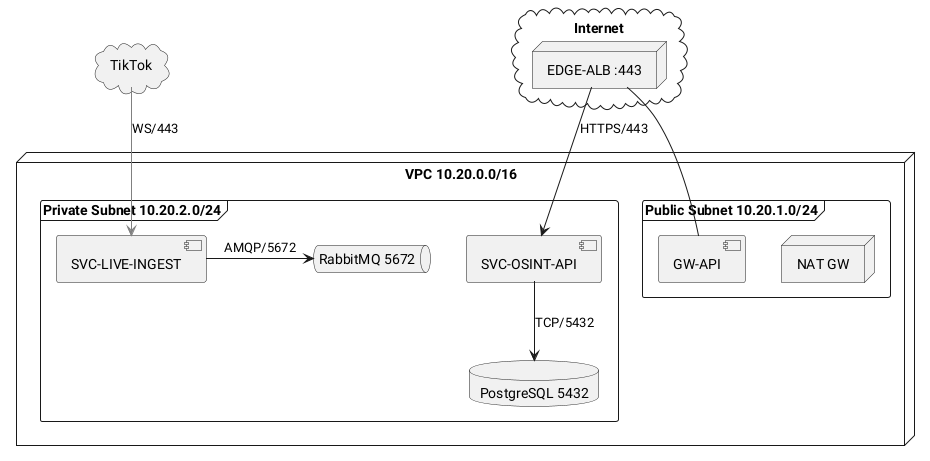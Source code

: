 @startuml
' Réseau & Déploiement — v1.0 — 2025-01-15
skinparam defaultFontName Roboto
cloud "Internet" {
  node "EDGE-ALB :443" as ALB
}
node "VPC 10.20.0.0/16" {
  frame "Public Subnet 10.20.1.0/24" {
    node "NAT GW"
    ALB -down- [GW-API]
  }
  frame "Private Subnet 10.20.2.0/24" {
    component "SVC-LIVE-INGEST" as ING
    component "SVC-OSINT-API" as OSINT
    queue "RabbitMQ 5672" as MQ
    database "PostgreSQL 5432" as PG
  }
}
cloud "TikTok" as TTK
TTK -[#gray]-> ING : WS/443
ALB -down-> OSINT : HTTPS/443
ING -right-> MQ : AMQP/5672
OSINT -down-> PG : TCP/5432
@enduml